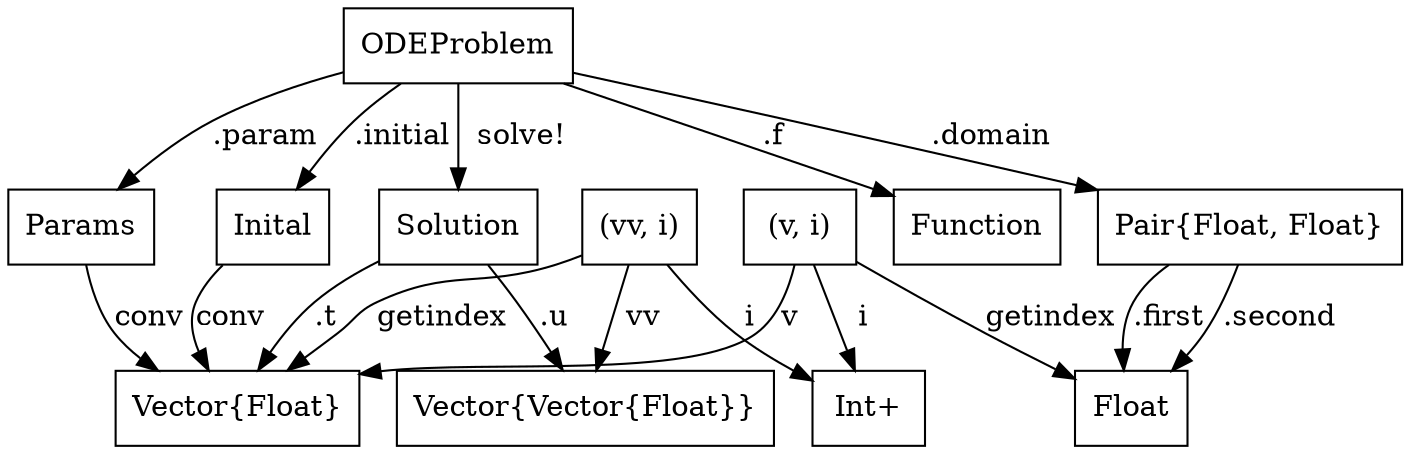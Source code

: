 digraph G {
  //layout="circo"
  //rankdir = "LR"
  node[shape="box"]
  vf [label="Vector{Float}", position="1,0"]
  m [label="ODEProblem", position="2,0"]
  param [label="Params"]
  initial[label="Inital"]
  m -> func [label=".f"]
  m -> initial [label=".initial"]
  m->c [label="  solve!"]
  m->t [label=".domain"]
  m->param [label=".param"]
  param -> vf [label="conv"]
  initial -> vf [label="conv"]
  //p [label="Vector{Float}"]
  t [label="Pair{Float, Float}"]
  c [label="Solution"]
  S [label="(v, i)"]
  U [label="(vv, i)"]
  U -> vv [label=" vv"]
  U -> n [label=" i"]
  S-> vf [label="v"]
  c -> vv  [label=".u"]
  vv [label="Vector{Vector{Float}}"]
  U -> vf  [label="getindex"]
  c -> vf [label=".t"]
  //   I [label="Float"]
  //   R [label="Float"]
  //   beta [label="Float"]
  //   gamma [label="Float"]
  n [label="Int+"]
  //   rp [label="Real+"]
  S->Float [label="getindex"]
  S->n [label="  i"]
  t->Float[label=".first"]
  t->Float[label=".second"]
  func[label="Function"]
}

